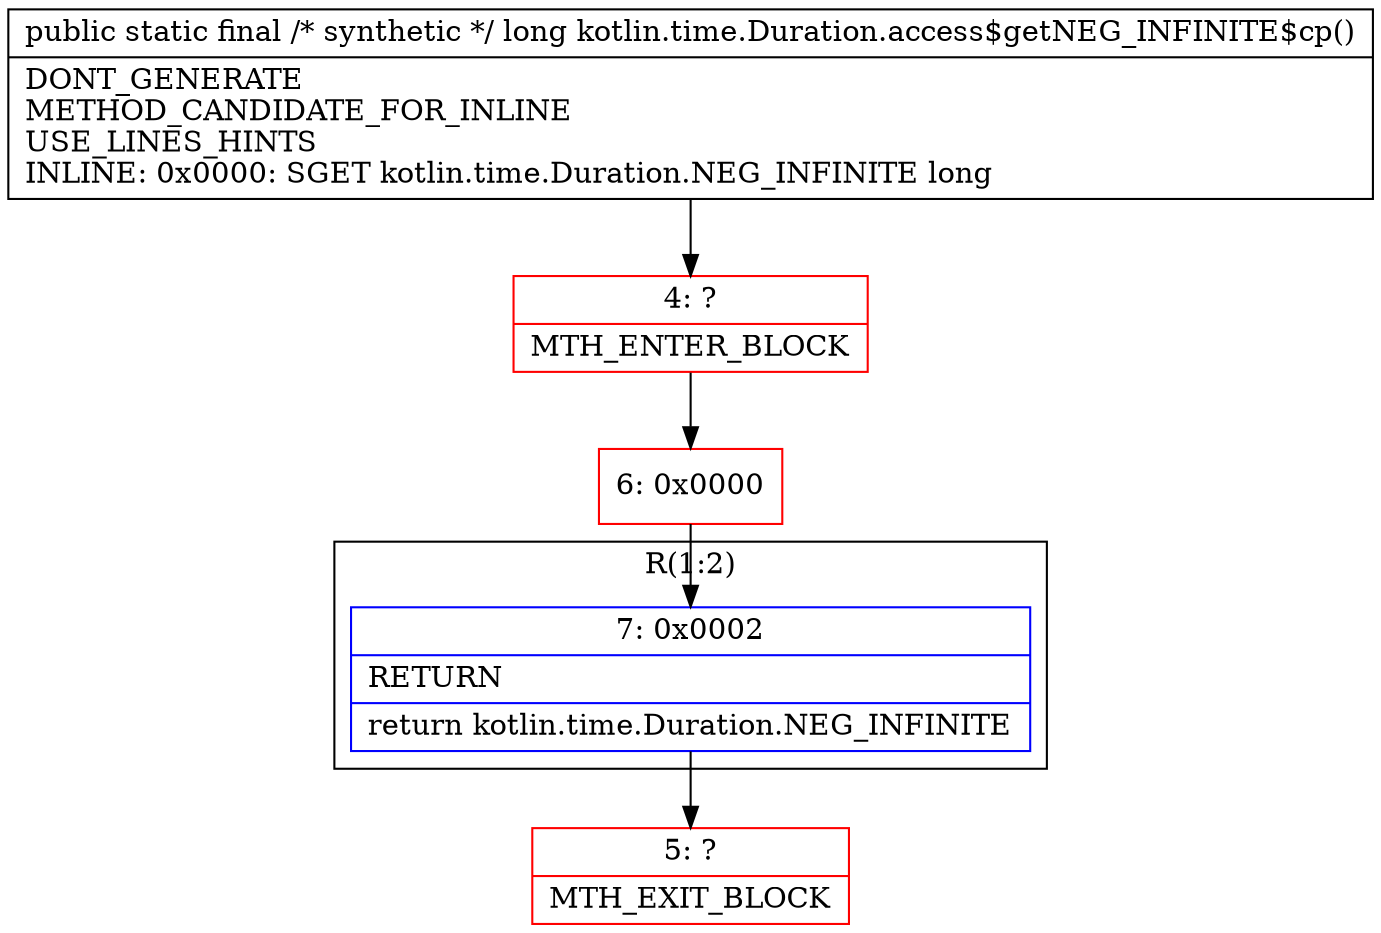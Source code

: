 digraph "CFG forkotlin.time.Duration.access$getNEG_INFINITE$cp()J" {
subgraph cluster_Region_1057886456 {
label = "R(1:2)";
node [shape=record,color=blue];
Node_7 [shape=record,label="{7\:\ 0x0002|RETURN\l|return kotlin.time.Duration.NEG_INFINITE\l}"];
}
Node_4 [shape=record,color=red,label="{4\:\ ?|MTH_ENTER_BLOCK\l}"];
Node_6 [shape=record,color=red,label="{6\:\ 0x0000}"];
Node_5 [shape=record,color=red,label="{5\:\ ?|MTH_EXIT_BLOCK\l}"];
MethodNode[shape=record,label="{public static final \/* synthetic *\/ long kotlin.time.Duration.access$getNEG_INFINITE$cp()  | DONT_GENERATE\lMETHOD_CANDIDATE_FOR_INLINE\lUSE_LINES_HINTS\lINLINE: 0x0000: SGET   kotlin.time.Duration.NEG_INFINITE long\l}"];
MethodNode -> Node_4;Node_7 -> Node_5;
Node_4 -> Node_6;
Node_6 -> Node_7;
}

